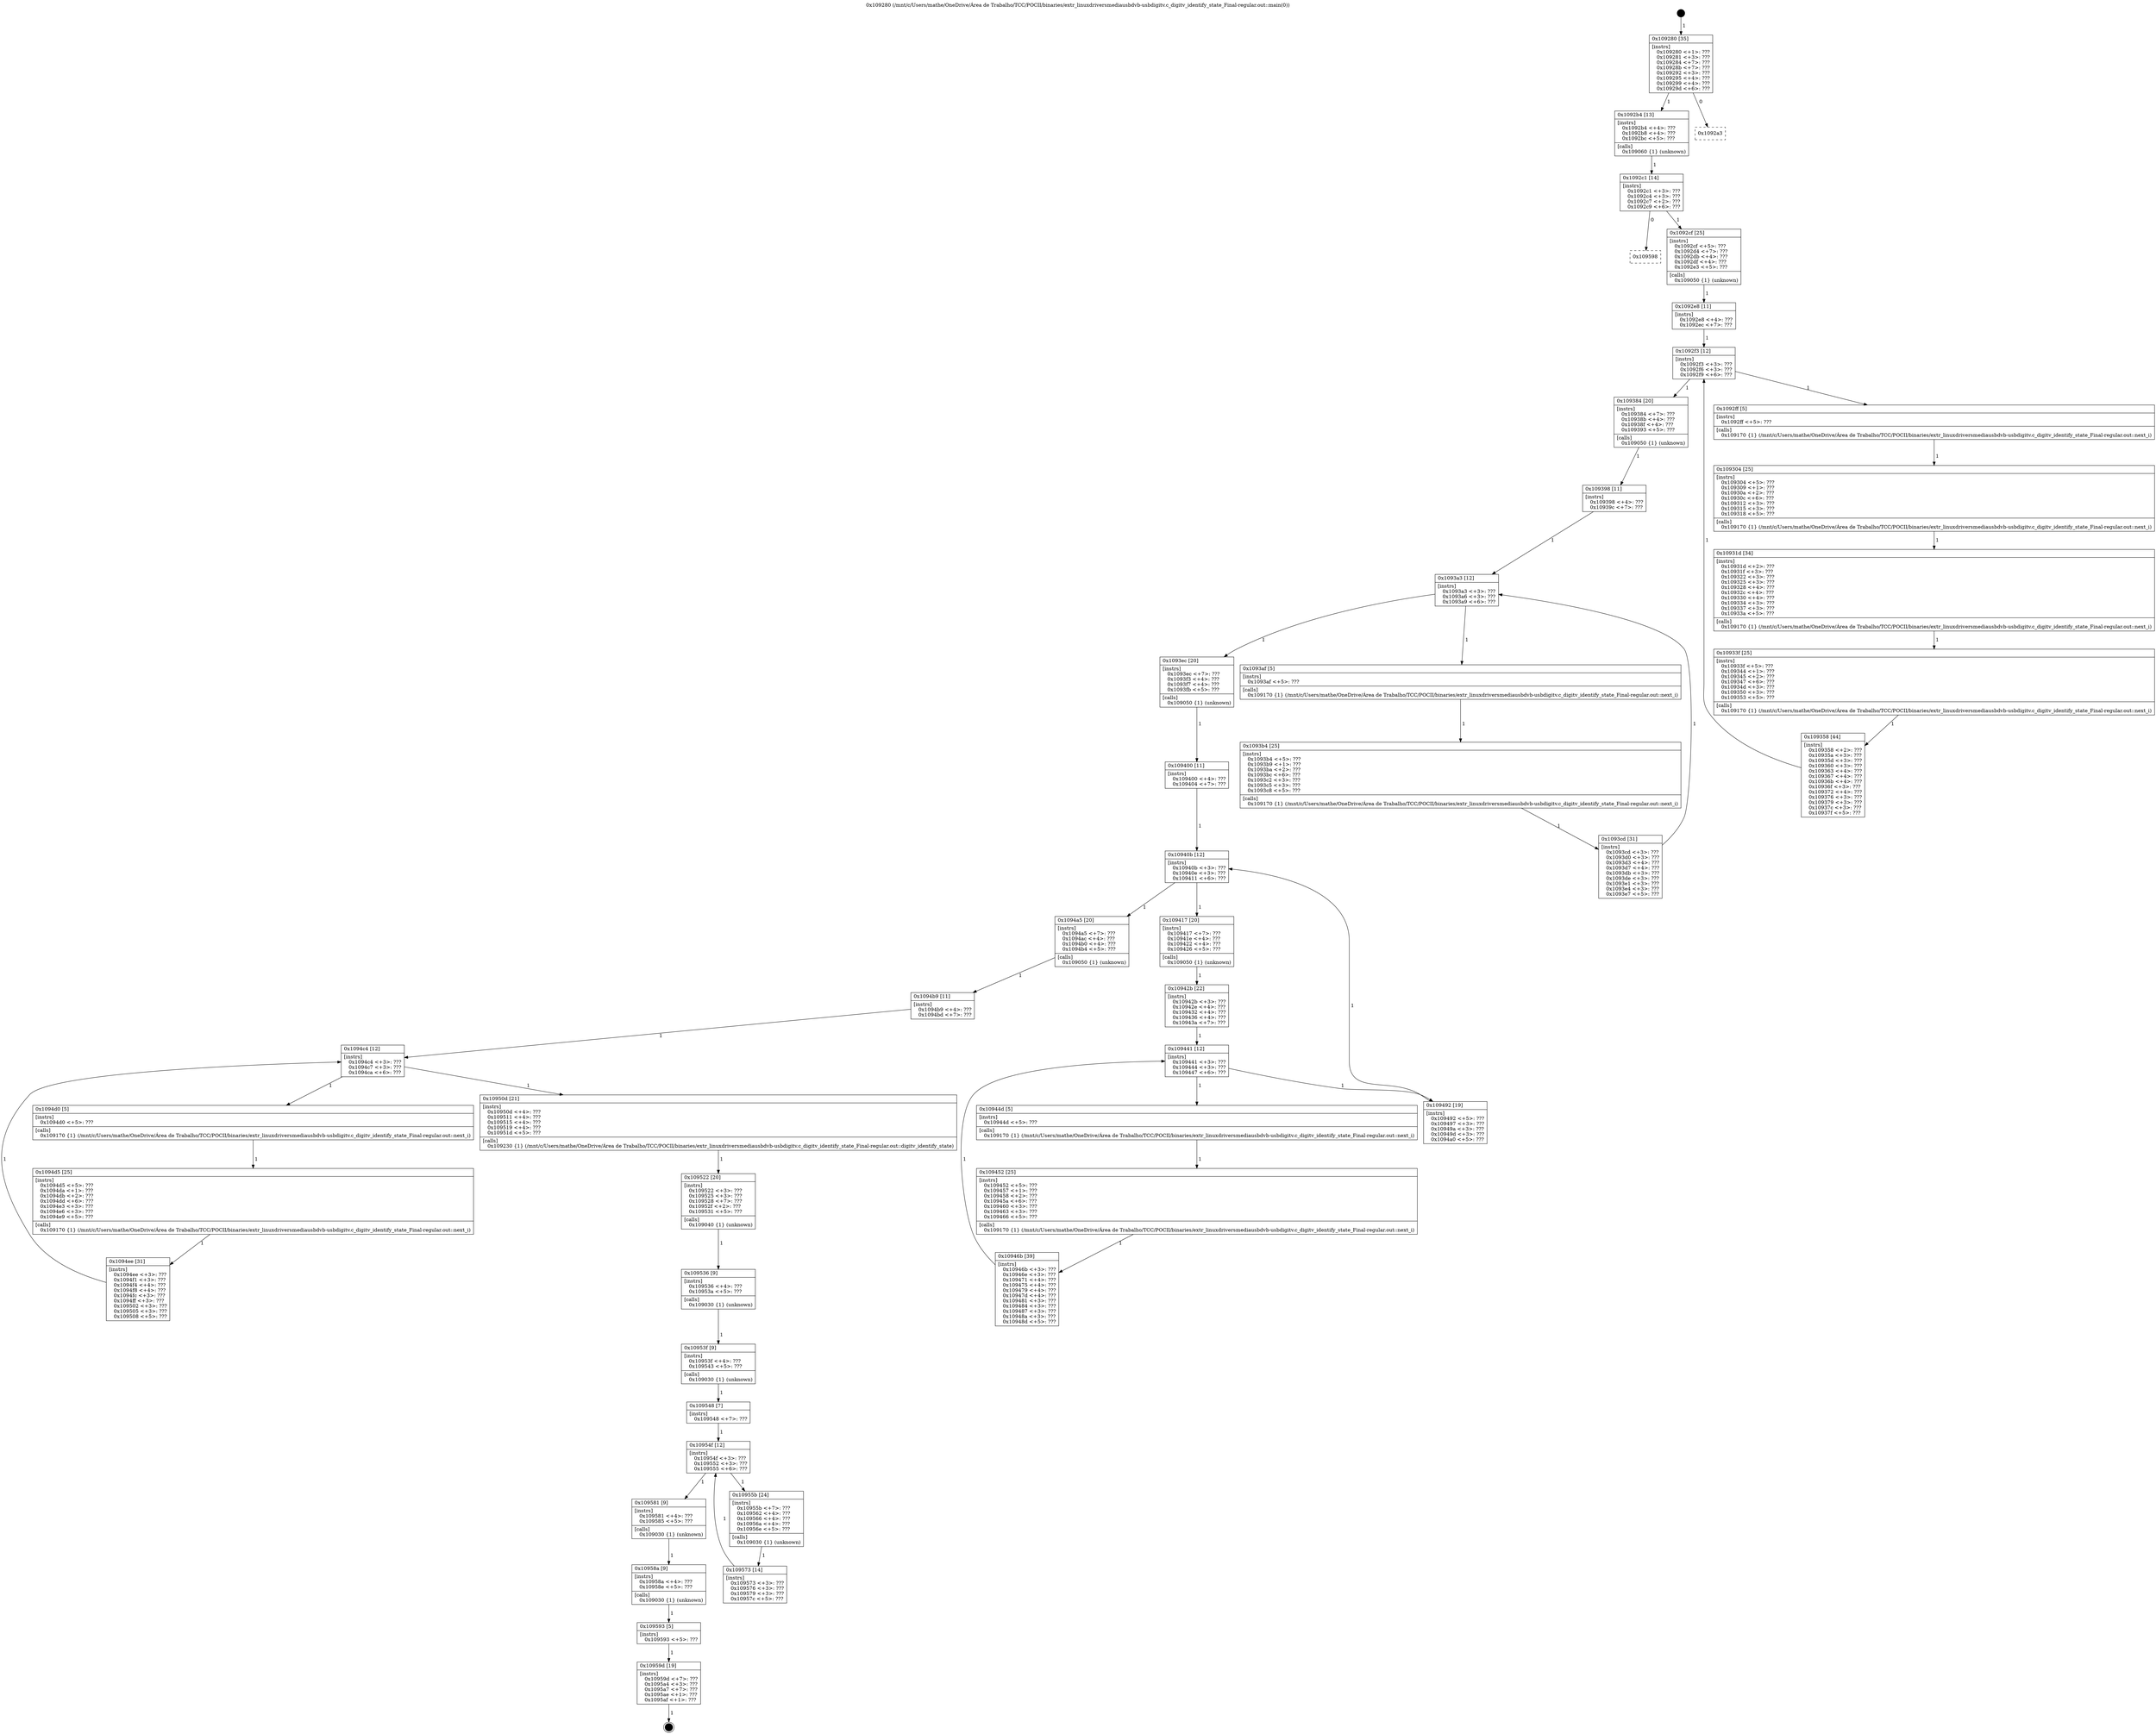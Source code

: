 digraph "0x109280" {
  label = "0x109280 (/mnt/c/Users/mathe/OneDrive/Área de Trabalho/TCC/POCII/binaries/extr_linuxdriversmediausbdvb-usbdigitv.c_digitv_identify_state_Final-regular.out::main(0))"
  labelloc = "t"
  node[shape=record]

  Entry [label="",width=0.3,height=0.3,shape=circle,fillcolor=black,style=filled]
  "0x109280" [label="{
     0x109280 [35]\l
     | [instrs]\l
     &nbsp;&nbsp;0x109280 \<+1\>: ???\l
     &nbsp;&nbsp;0x109281 \<+3\>: ???\l
     &nbsp;&nbsp;0x109284 \<+7\>: ???\l
     &nbsp;&nbsp;0x10928b \<+7\>: ???\l
     &nbsp;&nbsp;0x109292 \<+3\>: ???\l
     &nbsp;&nbsp;0x109295 \<+4\>: ???\l
     &nbsp;&nbsp;0x109299 \<+4\>: ???\l
     &nbsp;&nbsp;0x10929d \<+6\>: ???\l
  }"]
  "0x1092b4" [label="{
     0x1092b4 [13]\l
     | [instrs]\l
     &nbsp;&nbsp;0x1092b4 \<+4\>: ???\l
     &nbsp;&nbsp;0x1092b8 \<+4\>: ???\l
     &nbsp;&nbsp;0x1092bc \<+5\>: ???\l
     | [calls]\l
     &nbsp;&nbsp;0x109060 \{1\} (unknown)\l
  }"]
  "0x1092a3" [label="{
     0x1092a3\l
  }", style=dashed]
  "0x1092c1" [label="{
     0x1092c1 [14]\l
     | [instrs]\l
     &nbsp;&nbsp;0x1092c1 \<+3\>: ???\l
     &nbsp;&nbsp;0x1092c4 \<+3\>: ???\l
     &nbsp;&nbsp;0x1092c7 \<+2\>: ???\l
     &nbsp;&nbsp;0x1092c9 \<+6\>: ???\l
  }"]
  "0x109598" [label="{
     0x109598\l
  }", style=dashed]
  "0x1092cf" [label="{
     0x1092cf [25]\l
     | [instrs]\l
     &nbsp;&nbsp;0x1092cf \<+5\>: ???\l
     &nbsp;&nbsp;0x1092d4 \<+7\>: ???\l
     &nbsp;&nbsp;0x1092db \<+4\>: ???\l
     &nbsp;&nbsp;0x1092df \<+4\>: ???\l
     &nbsp;&nbsp;0x1092e3 \<+5\>: ???\l
     | [calls]\l
     &nbsp;&nbsp;0x109050 \{1\} (unknown)\l
  }"]
  Exit [label="",width=0.3,height=0.3,shape=circle,fillcolor=black,style=filled,peripheries=2]
  "0x1092f3" [label="{
     0x1092f3 [12]\l
     | [instrs]\l
     &nbsp;&nbsp;0x1092f3 \<+3\>: ???\l
     &nbsp;&nbsp;0x1092f6 \<+3\>: ???\l
     &nbsp;&nbsp;0x1092f9 \<+6\>: ???\l
  }"]
  "0x109384" [label="{
     0x109384 [20]\l
     | [instrs]\l
     &nbsp;&nbsp;0x109384 \<+7\>: ???\l
     &nbsp;&nbsp;0x10938b \<+4\>: ???\l
     &nbsp;&nbsp;0x10938f \<+4\>: ???\l
     &nbsp;&nbsp;0x109393 \<+5\>: ???\l
     | [calls]\l
     &nbsp;&nbsp;0x109050 \{1\} (unknown)\l
  }"]
  "0x1092ff" [label="{
     0x1092ff [5]\l
     | [instrs]\l
     &nbsp;&nbsp;0x1092ff \<+5\>: ???\l
     | [calls]\l
     &nbsp;&nbsp;0x109170 \{1\} (/mnt/c/Users/mathe/OneDrive/Área de Trabalho/TCC/POCII/binaries/extr_linuxdriversmediausbdvb-usbdigitv.c_digitv_identify_state_Final-regular.out::next_i)\l
  }"]
  "0x109304" [label="{
     0x109304 [25]\l
     | [instrs]\l
     &nbsp;&nbsp;0x109304 \<+5\>: ???\l
     &nbsp;&nbsp;0x109309 \<+1\>: ???\l
     &nbsp;&nbsp;0x10930a \<+2\>: ???\l
     &nbsp;&nbsp;0x10930c \<+6\>: ???\l
     &nbsp;&nbsp;0x109312 \<+3\>: ???\l
     &nbsp;&nbsp;0x109315 \<+3\>: ???\l
     &nbsp;&nbsp;0x109318 \<+5\>: ???\l
     | [calls]\l
     &nbsp;&nbsp;0x109170 \{1\} (/mnt/c/Users/mathe/OneDrive/Área de Trabalho/TCC/POCII/binaries/extr_linuxdriversmediausbdvb-usbdigitv.c_digitv_identify_state_Final-regular.out::next_i)\l
  }"]
  "0x10931d" [label="{
     0x10931d [34]\l
     | [instrs]\l
     &nbsp;&nbsp;0x10931d \<+2\>: ???\l
     &nbsp;&nbsp;0x10931f \<+3\>: ???\l
     &nbsp;&nbsp;0x109322 \<+3\>: ???\l
     &nbsp;&nbsp;0x109325 \<+3\>: ???\l
     &nbsp;&nbsp;0x109328 \<+4\>: ???\l
     &nbsp;&nbsp;0x10932c \<+4\>: ???\l
     &nbsp;&nbsp;0x109330 \<+4\>: ???\l
     &nbsp;&nbsp;0x109334 \<+3\>: ???\l
     &nbsp;&nbsp;0x109337 \<+3\>: ???\l
     &nbsp;&nbsp;0x10933a \<+5\>: ???\l
     | [calls]\l
     &nbsp;&nbsp;0x109170 \{1\} (/mnt/c/Users/mathe/OneDrive/Área de Trabalho/TCC/POCII/binaries/extr_linuxdriversmediausbdvb-usbdigitv.c_digitv_identify_state_Final-regular.out::next_i)\l
  }"]
  "0x10933f" [label="{
     0x10933f [25]\l
     | [instrs]\l
     &nbsp;&nbsp;0x10933f \<+5\>: ???\l
     &nbsp;&nbsp;0x109344 \<+1\>: ???\l
     &nbsp;&nbsp;0x109345 \<+2\>: ???\l
     &nbsp;&nbsp;0x109347 \<+6\>: ???\l
     &nbsp;&nbsp;0x10934d \<+3\>: ???\l
     &nbsp;&nbsp;0x109350 \<+3\>: ???\l
     &nbsp;&nbsp;0x109353 \<+5\>: ???\l
     | [calls]\l
     &nbsp;&nbsp;0x109170 \{1\} (/mnt/c/Users/mathe/OneDrive/Área de Trabalho/TCC/POCII/binaries/extr_linuxdriversmediausbdvb-usbdigitv.c_digitv_identify_state_Final-regular.out::next_i)\l
  }"]
  "0x109358" [label="{
     0x109358 [44]\l
     | [instrs]\l
     &nbsp;&nbsp;0x109358 \<+2\>: ???\l
     &nbsp;&nbsp;0x10935a \<+3\>: ???\l
     &nbsp;&nbsp;0x10935d \<+3\>: ???\l
     &nbsp;&nbsp;0x109360 \<+3\>: ???\l
     &nbsp;&nbsp;0x109363 \<+4\>: ???\l
     &nbsp;&nbsp;0x109367 \<+4\>: ???\l
     &nbsp;&nbsp;0x10936b \<+4\>: ???\l
     &nbsp;&nbsp;0x10936f \<+3\>: ???\l
     &nbsp;&nbsp;0x109372 \<+4\>: ???\l
     &nbsp;&nbsp;0x109376 \<+3\>: ???\l
     &nbsp;&nbsp;0x109379 \<+3\>: ???\l
     &nbsp;&nbsp;0x10937c \<+3\>: ???\l
     &nbsp;&nbsp;0x10937f \<+5\>: ???\l
  }"]
  "0x1092e8" [label="{
     0x1092e8 [11]\l
     | [instrs]\l
     &nbsp;&nbsp;0x1092e8 \<+4\>: ???\l
     &nbsp;&nbsp;0x1092ec \<+7\>: ???\l
  }"]
  "0x1093a3" [label="{
     0x1093a3 [12]\l
     | [instrs]\l
     &nbsp;&nbsp;0x1093a3 \<+3\>: ???\l
     &nbsp;&nbsp;0x1093a6 \<+3\>: ???\l
     &nbsp;&nbsp;0x1093a9 \<+6\>: ???\l
  }"]
  "0x1093ec" [label="{
     0x1093ec [20]\l
     | [instrs]\l
     &nbsp;&nbsp;0x1093ec \<+7\>: ???\l
     &nbsp;&nbsp;0x1093f3 \<+4\>: ???\l
     &nbsp;&nbsp;0x1093f7 \<+4\>: ???\l
     &nbsp;&nbsp;0x1093fb \<+5\>: ???\l
     | [calls]\l
     &nbsp;&nbsp;0x109050 \{1\} (unknown)\l
  }"]
  "0x1093af" [label="{
     0x1093af [5]\l
     | [instrs]\l
     &nbsp;&nbsp;0x1093af \<+5\>: ???\l
     | [calls]\l
     &nbsp;&nbsp;0x109170 \{1\} (/mnt/c/Users/mathe/OneDrive/Área de Trabalho/TCC/POCII/binaries/extr_linuxdriversmediausbdvb-usbdigitv.c_digitv_identify_state_Final-regular.out::next_i)\l
  }"]
  "0x1093b4" [label="{
     0x1093b4 [25]\l
     | [instrs]\l
     &nbsp;&nbsp;0x1093b4 \<+5\>: ???\l
     &nbsp;&nbsp;0x1093b9 \<+1\>: ???\l
     &nbsp;&nbsp;0x1093ba \<+2\>: ???\l
     &nbsp;&nbsp;0x1093bc \<+6\>: ???\l
     &nbsp;&nbsp;0x1093c2 \<+3\>: ???\l
     &nbsp;&nbsp;0x1093c5 \<+3\>: ???\l
     &nbsp;&nbsp;0x1093c8 \<+5\>: ???\l
     | [calls]\l
     &nbsp;&nbsp;0x109170 \{1\} (/mnt/c/Users/mathe/OneDrive/Área de Trabalho/TCC/POCII/binaries/extr_linuxdriversmediausbdvb-usbdigitv.c_digitv_identify_state_Final-regular.out::next_i)\l
  }"]
  "0x1093cd" [label="{
     0x1093cd [31]\l
     | [instrs]\l
     &nbsp;&nbsp;0x1093cd \<+3\>: ???\l
     &nbsp;&nbsp;0x1093d0 \<+3\>: ???\l
     &nbsp;&nbsp;0x1093d3 \<+4\>: ???\l
     &nbsp;&nbsp;0x1093d7 \<+4\>: ???\l
     &nbsp;&nbsp;0x1093db \<+3\>: ???\l
     &nbsp;&nbsp;0x1093de \<+3\>: ???\l
     &nbsp;&nbsp;0x1093e1 \<+3\>: ???\l
     &nbsp;&nbsp;0x1093e4 \<+3\>: ???\l
     &nbsp;&nbsp;0x1093e7 \<+5\>: ???\l
  }"]
  "0x109398" [label="{
     0x109398 [11]\l
     | [instrs]\l
     &nbsp;&nbsp;0x109398 \<+4\>: ???\l
     &nbsp;&nbsp;0x10939c \<+7\>: ???\l
  }"]
  "0x10940b" [label="{
     0x10940b [12]\l
     | [instrs]\l
     &nbsp;&nbsp;0x10940b \<+3\>: ???\l
     &nbsp;&nbsp;0x10940e \<+3\>: ???\l
     &nbsp;&nbsp;0x109411 \<+6\>: ???\l
  }"]
  "0x1094a5" [label="{
     0x1094a5 [20]\l
     | [instrs]\l
     &nbsp;&nbsp;0x1094a5 \<+7\>: ???\l
     &nbsp;&nbsp;0x1094ac \<+4\>: ???\l
     &nbsp;&nbsp;0x1094b0 \<+4\>: ???\l
     &nbsp;&nbsp;0x1094b4 \<+5\>: ???\l
     | [calls]\l
     &nbsp;&nbsp;0x109050 \{1\} (unknown)\l
  }"]
  "0x109417" [label="{
     0x109417 [20]\l
     | [instrs]\l
     &nbsp;&nbsp;0x109417 \<+7\>: ???\l
     &nbsp;&nbsp;0x10941e \<+4\>: ???\l
     &nbsp;&nbsp;0x109422 \<+4\>: ???\l
     &nbsp;&nbsp;0x109426 \<+5\>: ???\l
     | [calls]\l
     &nbsp;&nbsp;0x109050 \{1\} (unknown)\l
  }"]
  "0x109441" [label="{
     0x109441 [12]\l
     | [instrs]\l
     &nbsp;&nbsp;0x109441 \<+3\>: ???\l
     &nbsp;&nbsp;0x109444 \<+3\>: ???\l
     &nbsp;&nbsp;0x109447 \<+6\>: ???\l
  }"]
  "0x109492" [label="{
     0x109492 [19]\l
     | [instrs]\l
     &nbsp;&nbsp;0x109492 \<+5\>: ???\l
     &nbsp;&nbsp;0x109497 \<+3\>: ???\l
     &nbsp;&nbsp;0x10949a \<+3\>: ???\l
     &nbsp;&nbsp;0x10949d \<+3\>: ???\l
     &nbsp;&nbsp;0x1094a0 \<+5\>: ???\l
  }"]
  "0x10944d" [label="{
     0x10944d [5]\l
     | [instrs]\l
     &nbsp;&nbsp;0x10944d \<+5\>: ???\l
     | [calls]\l
     &nbsp;&nbsp;0x109170 \{1\} (/mnt/c/Users/mathe/OneDrive/Área de Trabalho/TCC/POCII/binaries/extr_linuxdriversmediausbdvb-usbdigitv.c_digitv_identify_state_Final-regular.out::next_i)\l
  }"]
  "0x109452" [label="{
     0x109452 [25]\l
     | [instrs]\l
     &nbsp;&nbsp;0x109452 \<+5\>: ???\l
     &nbsp;&nbsp;0x109457 \<+1\>: ???\l
     &nbsp;&nbsp;0x109458 \<+2\>: ???\l
     &nbsp;&nbsp;0x10945a \<+6\>: ???\l
     &nbsp;&nbsp;0x109460 \<+3\>: ???\l
     &nbsp;&nbsp;0x109463 \<+3\>: ???\l
     &nbsp;&nbsp;0x109466 \<+5\>: ???\l
     | [calls]\l
     &nbsp;&nbsp;0x109170 \{1\} (/mnt/c/Users/mathe/OneDrive/Área de Trabalho/TCC/POCII/binaries/extr_linuxdriversmediausbdvb-usbdigitv.c_digitv_identify_state_Final-regular.out::next_i)\l
  }"]
  "0x10946b" [label="{
     0x10946b [39]\l
     | [instrs]\l
     &nbsp;&nbsp;0x10946b \<+3\>: ???\l
     &nbsp;&nbsp;0x10946e \<+3\>: ???\l
     &nbsp;&nbsp;0x109471 \<+4\>: ???\l
     &nbsp;&nbsp;0x109475 \<+4\>: ???\l
     &nbsp;&nbsp;0x109479 \<+4\>: ???\l
     &nbsp;&nbsp;0x10947d \<+4\>: ???\l
     &nbsp;&nbsp;0x109481 \<+3\>: ???\l
     &nbsp;&nbsp;0x109484 \<+3\>: ???\l
     &nbsp;&nbsp;0x109487 \<+3\>: ???\l
     &nbsp;&nbsp;0x10948a \<+3\>: ???\l
     &nbsp;&nbsp;0x10948d \<+5\>: ???\l
  }"]
  "0x10942b" [label="{
     0x10942b [22]\l
     | [instrs]\l
     &nbsp;&nbsp;0x10942b \<+3\>: ???\l
     &nbsp;&nbsp;0x10942e \<+4\>: ???\l
     &nbsp;&nbsp;0x109432 \<+4\>: ???\l
     &nbsp;&nbsp;0x109436 \<+4\>: ???\l
     &nbsp;&nbsp;0x10943a \<+7\>: ???\l
  }"]
  "0x10959d" [label="{
     0x10959d [19]\l
     | [instrs]\l
     &nbsp;&nbsp;0x10959d \<+7\>: ???\l
     &nbsp;&nbsp;0x1095a4 \<+3\>: ???\l
     &nbsp;&nbsp;0x1095a7 \<+7\>: ???\l
     &nbsp;&nbsp;0x1095ae \<+1\>: ???\l
     &nbsp;&nbsp;0x1095af \<+1\>: ???\l
  }"]
  "0x109400" [label="{
     0x109400 [11]\l
     | [instrs]\l
     &nbsp;&nbsp;0x109400 \<+4\>: ???\l
     &nbsp;&nbsp;0x109404 \<+7\>: ???\l
  }"]
  "0x1094c4" [label="{
     0x1094c4 [12]\l
     | [instrs]\l
     &nbsp;&nbsp;0x1094c4 \<+3\>: ???\l
     &nbsp;&nbsp;0x1094c7 \<+3\>: ???\l
     &nbsp;&nbsp;0x1094ca \<+6\>: ???\l
  }"]
  "0x10950d" [label="{
     0x10950d [21]\l
     | [instrs]\l
     &nbsp;&nbsp;0x10950d \<+4\>: ???\l
     &nbsp;&nbsp;0x109511 \<+4\>: ???\l
     &nbsp;&nbsp;0x109515 \<+4\>: ???\l
     &nbsp;&nbsp;0x109519 \<+4\>: ???\l
     &nbsp;&nbsp;0x10951d \<+5\>: ???\l
     | [calls]\l
     &nbsp;&nbsp;0x109230 \{1\} (/mnt/c/Users/mathe/OneDrive/Área de Trabalho/TCC/POCII/binaries/extr_linuxdriversmediausbdvb-usbdigitv.c_digitv_identify_state_Final-regular.out::digitv_identify_state)\l
  }"]
  "0x1094d0" [label="{
     0x1094d0 [5]\l
     | [instrs]\l
     &nbsp;&nbsp;0x1094d0 \<+5\>: ???\l
     | [calls]\l
     &nbsp;&nbsp;0x109170 \{1\} (/mnt/c/Users/mathe/OneDrive/Área de Trabalho/TCC/POCII/binaries/extr_linuxdriversmediausbdvb-usbdigitv.c_digitv_identify_state_Final-regular.out::next_i)\l
  }"]
  "0x1094d5" [label="{
     0x1094d5 [25]\l
     | [instrs]\l
     &nbsp;&nbsp;0x1094d5 \<+5\>: ???\l
     &nbsp;&nbsp;0x1094da \<+1\>: ???\l
     &nbsp;&nbsp;0x1094db \<+2\>: ???\l
     &nbsp;&nbsp;0x1094dd \<+6\>: ???\l
     &nbsp;&nbsp;0x1094e3 \<+3\>: ???\l
     &nbsp;&nbsp;0x1094e6 \<+3\>: ???\l
     &nbsp;&nbsp;0x1094e9 \<+5\>: ???\l
     | [calls]\l
     &nbsp;&nbsp;0x109170 \{1\} (/mnt/c/Users/mathe/OneDrive/Área de Trabalho/TCC/POCII/binaries/extr_linuxdriversmediausbdvb-usbdigitv.c_digitv_identify_state_Final-regular.out::next_i)\l
  }"]
  "0x1094ee" [label="{
     0x1094ee [31]\l
     | [instrs]\l
     &nbsp;&nbsp;0x1094ee \<+3\>: ???\l
     &nbsp;&nbsp;0x1094f1 \<+3\>: ???\l
     &nbsp;&nbsp;0x1094f4 \<+4\>: ???\l
     &nbsp;&nbsp;0x1094f8 \<+4\>: ???\l
     &nbsp;&nbsp;0x1094fc \<+3\>: ???\l
     &nbsp;&nbsp;0x1094ff \<+3\>: ???\l
     &nbsp;&nbsp;0x109502 \<+3\>: ???\l
     &nbsp;&nbsp;0x109505 \<+3\>: ???\l
     &nbsp;&nbsp;0x109508 \<+5\>: ???\l
  }"]
  "0x1094b9" [label="{
     0x1094b9 [11]\l
     | [instrs]\l
     &nbsp;&nbsp;0x1094b9 \<+4\>: ???\l
     &nbsp;&nbsp;0x1094bd \<+7\>: ???\l
  }"]
  "0x109522" [label="{
     0x109522 [20]\l
     | [instrs]\l
     &nbsp;&nbsp;0x109522 \<+3\>: ???\l
     &nbsp;&nbsp;0x109525 \<+3\>: ???\l
     &nbsp;&nbsp;0x109528 \<+7\>: ???\l
     &nbsp;&nbsp;0x10952f \<+2\>: ???\l
     &nbsp;&nbsp;0x109531 \<+5\>: ???\l
     | [calls]\l
     &nbsp;&nbsp;0x109040 \{1\} (unknown)\l
  }"]
  "0x109536" [label="{
     0x109536 [9]\l
     | [instrs]\l
     &nbsp;&nbsp;0x109536 \<+4\>: ???\l
     &nbsp;&nbsp;0x10953a \<+5\>: ???\l
     | [calls]\l
     &nbsp;&nbsp;0x109030 \{1\} (unknown)\l
  }"]
  "0x10953f" [label="{
     0x10953f [9]\l
     | [instrs]\l
     &nbsp;&nbsp;0x10953f \<+4\>: ???\l
     &nbsp;&nbsp;0x109543 \<+5\>: ???\l
     | [calls]\l
     &nbsp;&nbsp;0x109030 \{1\} (unknown)\l
  }"]
  "0x10954f" [label="{
     0x10954f [12]\l
     | [instrs]\l
     &nbsp;&nbsp;0x10954f \<+3\>: ???\l
     &nbsp;&nbsp;0x109552 \<+3\>: ???\l
     &nbsp;&nbsp;0x109555 \<+6\>: ???\l
  }"]
  "0x109581" [label="{
     0x109581 [9]\l
     | [instrs]\l
     &nbsp;&nbsp;0x109581 \<+4\>: ???\l
     &nbsp;&nbsp;0x109585 \<+5\>: ???\l
     | [calls]\l
     &nbsp;&nbsp;0x109030 \{1\} (unknown)\l
  }"]
  "0x10955b" [label="{
     0x10955b [24]\l
     | [instrs]\l
     &nbsp;&nbsp;0x10955b \<+7\>: ???\l
     &nbsp;&nbsp;0x109562 \<+4\>: ???\l
     &nbsp;&nbsp;0x109566 \<+4\>: ???\l
     &nbsp;&nbsp;0x10956a \<+4\>: ???\l
     &nbsp;&nbsp;0x10956e \<+5\>: ???\l
     | [calls]\l
     &nbsp;&nbsp;0x109030 \{1\} (unknown)\l
  }"]
  "0x109573" [label="{
     0x109573 [14]\l
     | [instrs]\l
     &nbsp;&nbsp;0x109573 \<+3\>: ???\l
     &nbsp;&nbsp;0x109576 \<+3\>: ???\l
     &nbsp;&nbsp;0x109579 \<+3\>: ???\l
     &nbsp;&nbsp;0x10957c \<+5\>: ???\l
  }"]
  "0x109548" [label="{
     0x109548 [7]\l
     | [instrs]\l
     &nbsp;&nbsp;0x109548 \<+7\>: ???\l
  }"]
  "0x10958a" [label="{
     0x10958a [9]\l
     | [instrs]\l
     &nbsp;&nbsp;0x10958a \<+4\>: ???\l
     &nbsp;&nbsp;0x10958e \<+5\>: ???\l
     | [calls]\l
     &nbsp;&nbsp;0x109030 \{1\} (unknown)\l
  }"]
  "0x109593" [label="{
     0x109593 [5]\l
     | [instrs]\l
     &nbsp;&nbsp;0x109593 \<+5\>: ???\l
  }"]
  Entry -> "0x109280" [label=" 1"]
  "0x109280" -> "0x1092b4" [label=" 1"]
  "0x109280" -> "0x1092a3" [label=" 0"]
  "0x1092b4" -> "0x1092c1" [label=" 1"]
  "0x1092c1" -> "0x109598" [label=" 0"]
  "0x1092c1" -> "0x1092cf" [label=" 1"]
  "0x10959d" -> Exit [label=" 1"]
  "0x1092cf" -> "0x1092e8" [label=" 1"]
  "0x1092f3" -> "0x109384" [label=" 1"]
  "0x1092f3" -> "0x1092ff" [label=" 1"]
  "0x1092ff" -> "0x109304" [label=" 1"]
  "0x109304" -> "0x10931d" [label=" 1"]
  "0x10931d" -> "0x10933f" [label=" 1"]
  "0x10933f" -> "0x109358" [label=" 1"]
  "0x1092e8" -> "0x1092f3" [label=" 1"]
  "0x109358" -> "0x1092f3" [label=" 1"]
  "0x109384" -> "0x109398" [label=" 1"]
  "0x1093a3" -> "0x1093ec" [label=" 1"]
  "0x1093a3" -> "0x1093af" [label=" 1"]
  "0x1093af" -> "0x1093b4" [label=" 1"]
  "0x1093b4" -> "0x1093cd" [label=" 1"]
  "0x109398" -> "0x1093a3" [label=" 1"]
  "0x1093cd" -> "0x1093a3" [label=" 1"]
  "0x1093ec" -> "0x109400" [label=" 1"]
  "0x10940b" -> "0x1094a5" [label=" 1"]
  "0x10940b" -> "0x109417" [label=" 1"]
  "0x109417" -> "0x10942b" [label=" 1"]
  "0x109441" -> "0x109492" [label=" 1"]
  "0x109441" -> "0x10944d" [label=" 1"]
  "0x10944d" -> "0x109452" [label=" 1"]
  "0x109452" -> "0x10946b" [label=" 1"]
  "0x10942b" -> "0x109441" [label=" 1"]
  "0x10946b" -> "0x109441" [label=" 1"]
  "0x109593" -> "0x10959d" [label=" 1"]
  "0x109400" -> "0x10940b" [label=" 1"]
  "0x109492" -> "0x10940b" [label=" 1"]
  "0x1094a5" -> "0x1094b9" [label=" 1"]
  "0x1094c4" -> "0x10950d" [label=" 1"]
  "0x1094c4" -> "0x1094d0" [label=" 1"]
  "0x1094d0" -> "0x1094d5" [label=" 1"]
  "0x1094d5" -> "0x1094ee" [label=" 1"]
  "0x1094b9" -> "0x1094c4" [label=" 1"]
  "0x1094ee" -> "0x1094c4" [label=" 1"]
  "0x10950d" -> "0x109522" [label=" 1"]
  "0x109522" -> "0x109536" [label=" 1"]
  "0x109536" -> "0x10953f" [label=" 1"]
  "0x10953f" -> "0x109548" [label=" 1"]
  "0x10954f" -> "0x109581" [label=" 1"]
  "0x10954f" -> "0x10955b" [label=" 1"]
  "0x10955b" -> "0x109573" [label=" 1"]
  "0x109548" -> "0x10954f" [label=" 1"]
  "0x109573" -> "0x10954f" [label=" 1"]
  "0x109581" -> "0x10958a" [label=" 1"]
  "0x10958a" -> "0x109593" [label=" 1"]
}
